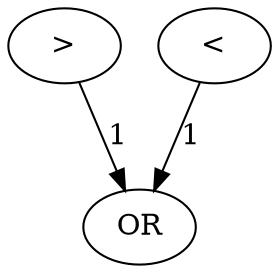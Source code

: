 digraph {
	convex_hull_large_rl_INST_825 [label=OR cost=602]
	convex_hull_large_rl_INST_821 [label="\>" cost=258]
	convex_hull_large_rl_INST_824 [label="\<" cost=301]
	convex_hull_large_rl_INST_821 -> convex_hull_large_rl_INST_825 [label=1 cost=1]
	convex_hull_large_rl_INST_824 -> convex_hull_large_rl_INST_825 [label=1 cost=1]
}
